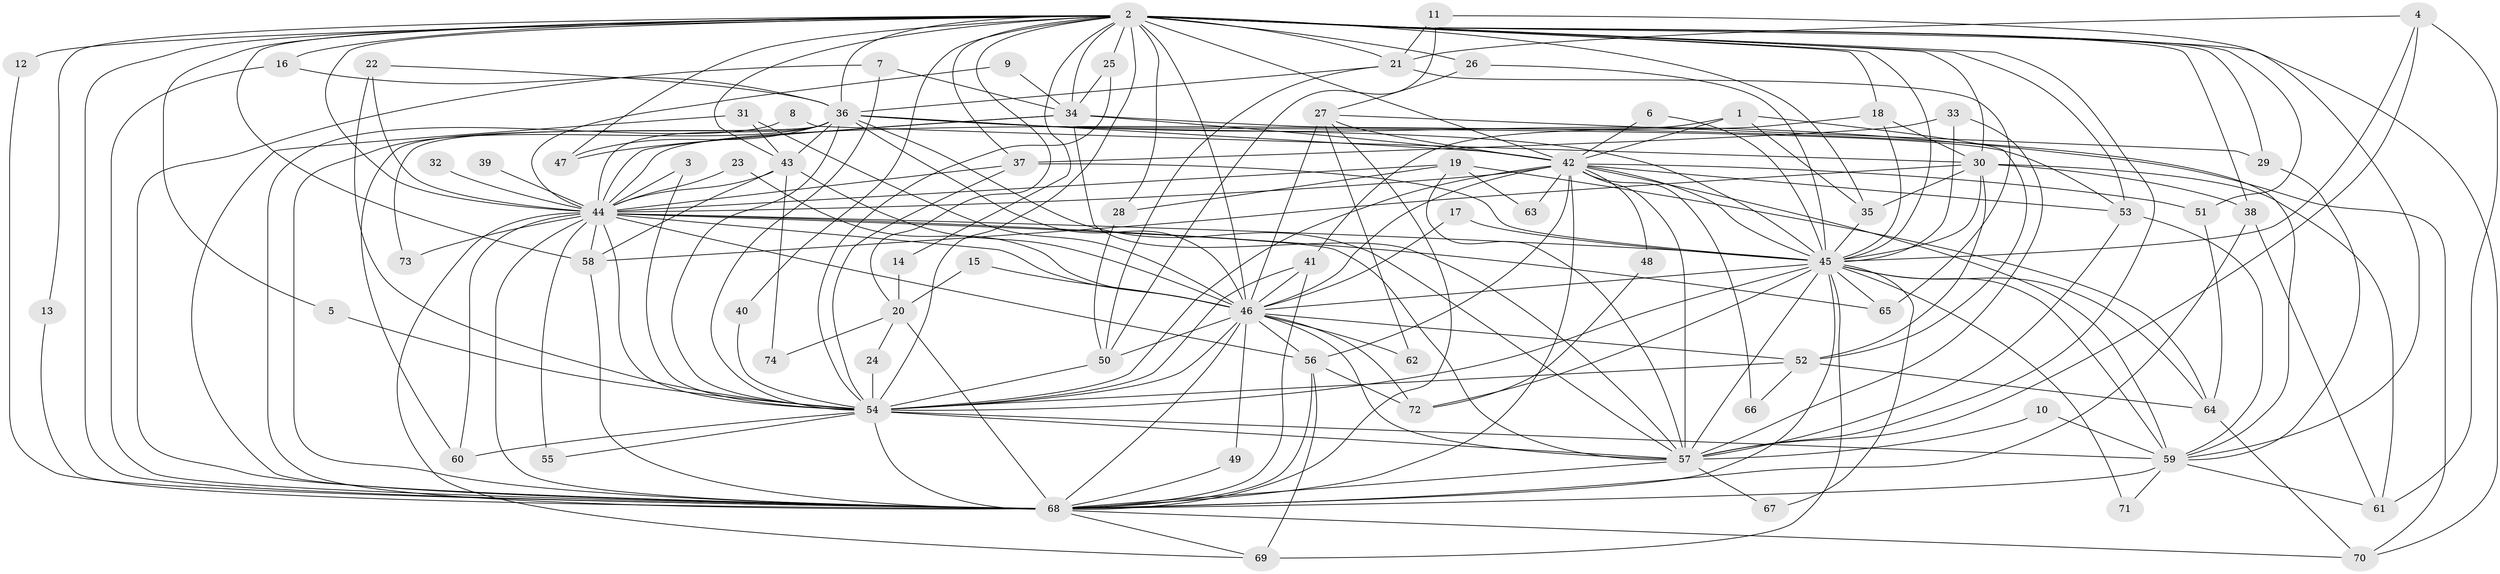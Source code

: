 // original degree distribution, {21: 0.013605442176870748, 26: 0.006802721088435374, 27: 0.013605442176870748, 18: 0.006802721088435374, 29: 0.006802721088435374, 28: 0.006802721088435374, 24: 0.006802721088435374, 20: 0.006802721088435374, 6: 0.027210884353741496, 4: 0.10884353741496598, 3: 0.23809523809523808, 2: 0.4965986394557823, 11: 0.006802721088435374, 5: 0.04081632653061224, 9: 0.006802721088435374, 8: 0.006802721088435374}
// Generated by graph-tools (version 1.1) at 2025/25/03/09/25 03:25:49]
// undirected, 74 vertices, 214 edges
graph export_dot {
graph [start="1"]
  node [color=gray90,style=filled];
  1;
  2;
  3;
  4;
  5;
  6;
  7;
  8;
  9;
  10;
  11;
  12;
  13;
  14;
  15;
  16;
  17;
  18;
  19;
  20;
  21;
  22;
  23;
  24;
  25;
  26;
  27;
  28;
  29;
  30;
  31;
  32;
  33;
  34;
  35;
  36;
  37;
  38;
  39;
  40;
  41;
  42;
  43;
  44;
  45;
  46;
  47;
  48;
  49;
  50;
  51;
  52;
  53;
  54;
  55;
  56;
  57;
  58;
  59;
  60;
  61;
  62;
  63;
  64;
  65;
  66;
  67;
  68;
  69;
  70;
  71;
  72;
  73;
  74;
  1 -- 35 [weight=1.0];
  1 -- 42 [weight=1.0];
  1 -- 44 [weight=1.0];
  1 -- 52 [weight=1.0];
  2 -- 5 [weight=1.0];
  2 -- 12 [weight=2.0];
  2 -- 13 [weight=1.0];
  2 -- 14 [weight=1.0];
  2 -- 16 [weight=1.0];
  2 -- 18 [weight=1.0];
  2 -- 20 [weight=1.0];
  2 -- 21 [weight=1.0];
  2 -- 25 [weight=1.0];
  2 -- 26 [weight=1.0];
  2 -- 28 [weight=1.0];
  2 -- 29 [weight=1.0];
  2 -- 30 [weight=1.0];
  2 -- 34 [weight=2.0];
  2 -- 35 [weight=1.0];
  2 -- 36 [weight=2.0];
  2 -- 37 [weight=1.0];
  2 -- 38 [weight=2.0];
  2 -- 40 [weight=1.0];
  2 -- 42 [weight=2.0];
  2 -- 43 [weight=1.0];
  2 -- 44 [weight=2.0];
  2 -- 45 [weight=2.0];
  2 -- 46 [weight=3.0];
  2 -- 47 [weight=2.0];
  2 -- 51 [weight=1.0];
  2 -- 53 [weight=1.0];
  2 -- 54 [weight=2.0];
  2 -- 57 [weight=2.0];
  2 -- 58 [weight=1.0];
  2 -- 68 [weight=3.0];
  2 -- 70 [weight=1.0];
  3 -- 44 [weight=1.0];
  3 -- 54 [weight=1.0];
  4 -- 21 [weight=1.0];
  4 -- 45 [weight=1.0];
  4 -- 57 [weight=1.0];
  4 -- 61 [weight=1.0];
  5 -- 54 [weight=1.0];
  6 -- 42 [weight=1.0];
  6 -- 45 [weight=1.0];
  7 -- 34 [weight=1.0];
  7 -- 54 [weight=1.0];
  7 -- 68 [weight=1.0];
  8 -- 30 [weight=1.0];
  8 -- 68 [weight=1.0];
  9 -- 34 [weight=1.0];
  9 -- 44 [weight=1.0];
  10 -- 57 [weight=1.0];
  10 -- 59 [weight=1.0];
  11 -- 21 [weight=1.0];
  11 -- 50 [weight=1.0];
  11 -- 59 [weight=1.0];
  12 -- 68 [weight=1.0];
  13 -- 68 [weight=1.0];
  14 -- 20 [weight=1.0];
  15 -- 20 [weight=1.0];
  15 -- 46 [weight=1.0];
  16 -- 36 [weight=1.0];
  16 -- 68 [weight=1.0];
  17 -- 45 [weight=1.0];
  17 -- 46 [weight=1.0];
  18 -- 30 [weight=1.0];
  18 -- 41 [weight=1.0];
  18 -- 45 [weight=1.0];
  19 -- 28 [weight=1.0];
  19 -- 44 [weight=1.0];
  19 -- 57 [weight=1.0];
  19 -- 63 [weight=1.0];
  19 -- 64 [weight=1.0];
  20 -- 24 [weight=1.0];
  20 -- 68 [weight=2.0];
  20 -- 74 [weight=1.0];
  21 -- 36 [weight=1.0];
  21 -- 50 [weight=1.0];
  21 -- 65 [weight=1.0];
  22 -- 36 [weight=1.0];
  22 -- 44 [weight=1.0];
  22 -- 54 [weight=1.0];
  23 -- 44 [weight=1.0];
  23 -- 46 [weight=1.0];
  24 -- 54 [weight=1.0];
  25 -- 34 [weight=1.0];
  25 -- 54 [weight=1.0];
  26 -- 27 [weight=1.0];
  26 -- 45 [weight=1.0];
  27 -- 29 [weight=1.0];
  27 -- 42 [weight=1.0];
  27 -- 46 [weight=1.0];
  27 -- 62 [weight=1.0];
  27 -- 68 [weight=2.0];
  28 -- 50 [weight=1.0];
  29 -- 59 [weight=1.0];
  30 -- 35 [weight=1.0];
  30 -- 38 [weight=1.0];
  30 -- 45 [weight=1.0];
  30 -- 52 [weight=1.0];
  30 -- 58 [weight=1.0];
  30 -- 61 [weight=1.0];
  31 -- 43 [weight=1.0];
  31 -- 46 [weight=1.0];
  31 -- 68 [weight=1.0];
  32 -- 44 [weight=1.0];
  33 -- 37 [weight=1.0];
  33 -- 45 [weight=1.0];
  33 -- 57 [weight=1.0];
  34 -- 42 [weight=1.0];
  34 -- 44 [weight=1.0];
  34 -- 47 [weight=1.0];
  34 -- 57 [weight=1.0];
  34 -- 59 [weight=1.0];
  35 -- 45 [weight=1.0];
  36 -- 42 [weight=2.0];
  36 -- 43 [weight=1.0];
  36 -- 44 [weight=1.0];
  36 -- 45 [weight=1.0];
  36 -- 46 [weight=1.0];
  36 -- 47 [weight=1.0];
  36 -- 53 [weight=1.0];
  36 -- 54 [weight=2.0];
  36 -- 57 [weight=2.0];
  36 -- 60 [weight=1.0];
  36 -- 68 [weight=1.0];
  36 -- 70 [weight=1.0];
  36 -- 73 [weight=1.0];
  37 -- 44 [weight=1.0];
  37 -- 45 [weight=1.0];
  37 -- 54 [weight=1.0];
  38 -- 61 [weight=1.0];
  38 -- 68 [weight=1.0];
  39 -- 44 [weight=2.0];
  40 -- 54 [weight=1.0];
  41 -- 46 [weight=1.0];
  41 -- 54 [weight=1.0];
  41 -- 68 [weight=1.0];
  42 -- 44 [weight=1.0];
  42 -- 45 [weight=1.0];
  42 -- 46 [weight=1.0];
  42 -- 48 [weight=1.0];
  42 -- 51 [weight=1.0];
  42 -- 53 [weight=1.0];
  42 -- 54 [weight=2.0];
  42 -- 56 [weight=1.0];
  42 -- 57 [weight=2.0];
  42 -- 59 [weight=1.0];
  42 -- 63 [weight=1.0];
  42 -- 66 [weight=1.0];
  42 -- 68 [weight=1.0];
  43 -- 44 [weight=1.0];
  43 -- 46 [weight=1.0];
  43 -- 58 [weight=1.0];
  43 -- 74 [weight=1.0];
  44 -- 45 [weight=2.0];
  44 -- 46 [weight=1.0];
  44 -- 54 [weight=2.0];
  44 -- 55 [weight=1.0];
  44 -- 56 [weight=1.0];
  44 -- 57 [weight=1.0];
  44 -- 58 [weight=1.0];
  44 -- 60 [weight=1.0];
  44 -- 65 [weight=1.0];
  44 -- 68 [weight=1.0];
  44 -- 69 [weight=1.0];
  44 -- 73 [weight=1.0];
  45 -- 46 [weight=1.0];
  45 -- 54 [weight=1.0];
  45 -- 57 [weight=2.0];
  45 -- 59 [weight=1.0];
  45 -- 64 [weight=1.0];
  45 -- 65 [weight=1.0];
  45 -- 67 [weight=1.0];
  45 -- 68 [weight=2.0];
  45 -- 69 [weight=1.0];
  45 -- 71 [weight=1.0];
  45 -- 72 [weight=1.0];
  46 -- 49 [weight=1.0];
  46 -- 50 [weight=1.0];
  46 -- 52 [weight=1.0];
  46 -- 54 [weight=3.0];
  46 -- 56 [weight=1.0];
  46 -- 57 [weight=1.0];
  46 -- 62 [weight=1.0];
  46 -- 68 [weight=1.0];
  46 -- 72 [weight=2.0];
  48 -- 72 [weight=1.0];
  49 -- 68 [weight=1.0];
  50 -- 54 [weight=1.0];
  51 -- 64 [weight=1.0];
  52 -- 54 [weight=1.0];
  52 -- 64 [weight=1.0];
  52 -- 66 [weight=1.0];
  53 -- 57 [weight=1.0];
  53 -- 59 [weight=1.0];
  54 -- 55 [weight=1.0];
  54 -- 57 [weight=2.0];
  54 -- 59 [weight=1.0];
  54 -- 60 [weight=1.0];
  54 -- 68 [weight=1.0];
  56 -- 68 [weight=1.0];
  56 -- 69 [weight=1.0];
  56 -- 72 [weight=1.0];
  57 -- 67 [weight=1.0];
  57 -- 68 [weight=2.0];
  58 -- 68 [weight=1.0];
  59 -- 61 [weight=1.0];
  59 -- 68 [weight=1.0];
  59 -- 71 [weight=1.0];
  64 -- 70 [weight=1.0];
  68 -- 69 [weight=1.0];
  68 -- 70 [weight=1.0];
}
